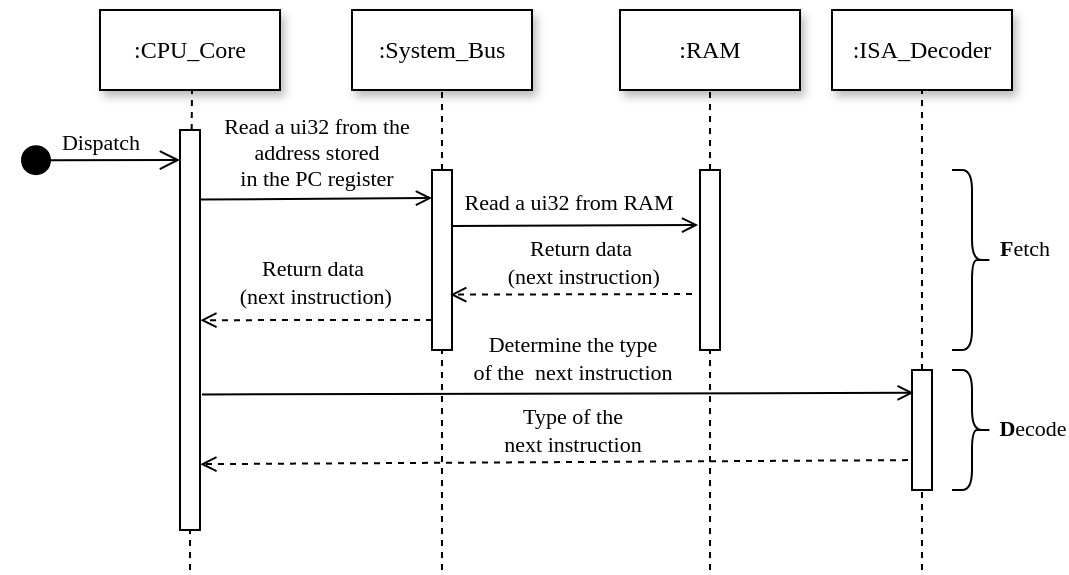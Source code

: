 <mxfile version="21.6.8" type="device">
  <diagram name="Page-1" id="4p5D7s8hnCvoymlpXA6-">
    <mxGraphModel dx="724" dy="433" grid="1" gridSize="10" guides="1" tooltips="1" connect="1" arrows="1" fold="1" page="1" pageScale="1" pageWidth="850" pageHeight="1100" math="0" shadow="0">
      <root>
        <mxCell id="0" />
        <mxCell id="1" parent="0" />
        <mxCell id="SUHM3tpfuQ9IqmDR4t-a-1" value=":CPU_Core" style="rounded=0;whiteSpace=wrap;html=1;shadow=1;fontFamily=Computer Modern;" vertex="1" parent="1">
          <mxGeometry x="234" y="200" width="90" height="40" as="geometry" />
        </mxCell>
        <mxCell id="SUHM3tpfuQ9IqmDR4t-a-2" value=":System_Bus" style="rounded=0;whiteSpace=wrap;html=1;shadow=1;fontFamily=Computer Modern;" vertex="1" parent="1">
          <mxGeometry x="360" y="200" width="90" height="40" as="geometry" />
        </mxCell>
        <mxCell id="SUHM3tpfuQ9IqmDR4t-a-3" value="" style="endArrow=none;dashed=1;html=1;rounded=0;" edge="1" parent="1" source="SUHM3tpfuQ9IqmDR4t-a-6">
          <mxGeometry width="50" height="50" relative="1" as="geometry">
            <mxPoint x="279" y="470" as="sourcePoint" />
            <mxPoint x="280" y="240" as="targetPoint" />
          </mxGeometry>
        </mxCell>
        <mxCell id="SUHM3tpfuQ9IqmDR4t-a-4" value="" style="endArrow=none;dashed=1;html=1;rounded=0;" edge="1" parent="1" source="SUHM3tpfuQ9IqmDR4t-a-8">
          <mxGeometry width="50" height="50" relative="1" as="geometry">
            <mxPoint x="404.58" y="470" as="sourcePoint" />
            <mxPoint x="405" y="240" as="targetPoint" />
          </mxGeometry>
        </mxCell>
        <mxCell id="SUHM3tpfuQ9IqmDR4t-a-5" value="" style="endArrow=none;dashed=1;html=1;rounded=0;entryX=0.5;entryY=1;entryDx=0;entryDy=0;" edge="1" parent="1" target="SUHM3tpfuQ9IqmDR4t-a-6">
          <mxGeometry width="50" height="50" relative="1" as="geometry">
            <mxPoint x="279" y="480" as="sourcePoint" />
            <mxPoint x="279" y="210" as="targetPoint" />
          </mxGeometry>
        </mxCell>
        <mxCell id="SUHM3tpfuQ9IqmDR4t-a-6" value="" style="rounded=0;whiteSpace=wrap;html=1;" vertex="1" parent="1">
          <mxGeometry x="274" y="260" width="10" height="200" as="geometry" />
        </mxCell>
        <mxCell id="SUHM3tpfuQ9IqmDR4t-a-7" value="" style="endArrow=none;dashed=1;html=1;rounded=0;entryX=0.5;entryY=1;entryDx=0;entryDy=0;" edge="1" parent="1" target="SUHM3tpfuQ9IqmDR4t-a-8">
          <mxGeometry width="50" height="50" relative="1" as="geometry">
            <mxPoint x="405" y="480" as="sourcePoint" />
            <mxPoint x="404.58" y="210" as="targetPoint" />
          </mxGeometry>
        </mxCell>
        <mxCell id="SUHM3tpfuQ9IqmDR4t-a-8" value="" style="rounded=0;whiteSpace=wrap;html=1;" vertex="1" parent="1">
          <mxGeometry x="400" y="280" width="10" height="90" as="geometry" />
        </mxCell>
        <mxCell id="SUHM3tpfuQ9IqmDR4t-a-9" value="" style="endArrow=open;html=1;rounded=0;entryX=0;entryY=0.091;entryDx=0;entryDy=0;entryPerimeter=0;exitX=0.98;exitY=0.106;exitDx=0;exitDy=0;exitPerimeter=0;endFill=0;" edge="1" parent="1">
          <mxGeometry width="50" height="50" relative="1" as="geometry">
            <mxPoint x="283.8" y="294.74" as="sourcePoint" />
            <mxPoint x="400" y="294.02" as="targetPoint" />
          </mxGeometry>
        </mxCell>
        <mxCell id="SUHM3tpfuQ9IqmDR4t-a-10" value="Read a ui32 from the&lt;br&gt;address stored &lt;br&gt;in the PC register" style="edgeLabel;html=1;align=center;verticalAlign=middle;resizable=0;points=[];fontFamily=Computer Modern;" vertex="1" connectable="0" parent="SUHM3tpfuQ9IqmDR4t-a-9">
          <mxGeometry x="0.068" y="1" relative="1" as="geometry">
            <mxPoint x="-4" y="-23" as="offset" />
          </mxGeometry>
        </mxCell>
        <mxCell id="SUHM3tpfuQ9IqmDR4t-a-11" value="Dispatch" style="html=1;verticalAlign=bottom;startArrow=circle;startFill=1;endArrow=open;startSize=6;endSize=8;edgeStyle=elbowEdgeStyle;elbow=vertical;curved=0;rounded=0;fontFamily=Computer Modern;" edge="1" parent="1">
          <mxGeometry x="-0.002" width="80" relative="1" as="geometry">
            <mxPoint x="194" y="275.13" as="sourcePoint" />
            <mxPoint x="274" y="275.13" as="targetPoint" />
            <mxPoint as="offset" />
          </mxGeometry>
        </mxCell>
        <mxCell id="SUHM3tpfuQ9IqmDR4t-a-16" value=":RAM" style="rounded=0;whiteSpace=wrap;html=1;shadow=1;fontFamily=Computer Modern;" vertex="1" parent="1">
          <mxGeometry x="494" y="200" width="90" height="40" as="geometry" />
        </mxCell>
        <mxCell id="SUHM3tpfuQ9IqmDR4t-a-17" value="" style="endArrow=none;dashed=1;html=1;rounded=0;entryX=0.5;entryY=1;entryDx=0;entryDy=0;exitX=0.5;exitY=0;exitDx=0;exitDy=0;" edge="1" parent="1" source="SUHM3tpfuQ9IqmDR4t-a-19" target="SUHM3tpfuQ9IqmDR4t-a-16">
          <mxGeometry width="50" height="50" relative="1" as="geometry">
            <mxPoint x="538" y="470" as="sourcePoint" />
            <mxPoint x="540" y="240" as="targetPoint" />
          </mxGeometry>
        </mxCell>
        <mxCell id="SUHM3tpfuQ9IqmDR4t-a-18" value="" style="endArrow=none;dashed=1;html=1;rounded=0;entryX=0.5;entryY=1;entryDx=0;entryDy=0;" edge="1" parent="1" target="SUHM3tpfuQ9IqmDR4t-a-19">
          <mxGeometry width="50" height="50" relative="1" as="geometry">
            <mxPoint x="539" y="480" as="sourcePoint" />
            <mxPoint x="538" y="210" as="targetPoint" />
          </mxGeometry>
        </mxCell>
        <mxCell id="SUHM3tpfuQ9IqmDR4t-a-19" value="" style="rounded=0;whiteSpace=wrap;html=1;" vertex="1" parent="1">
          <mxGeometry x="534" y="280" width="10" height="90" as="geometry" />
        </mxCell>
        <mxCell id="SUHM3tpfuQ9IqmDR4t-a-20" value="" style="endArrow=open;html=1;rounded=0;exitX=1.067;exitY=0.091;exitDx=0;exitDy=0;exitPerimeter=0;entryX=0.006;entryY=0.812;entryDx=0;entryDy=0;entryPerimeter=0;endFill=0;" edge="1" parent="1">
          <mxGeometry width="50" height="50" relative="1" as="geometry">
            <mxPoint x="410.0" y="308" as="sourcePoint" />
            <mxPoint x="533.06" y="307.48" as="targetPoint" />
          </mxGeometry>
        </mxCell>
        <mxCell id="SUHM3tpfuQ9IqmDR4t-a-21" value="Read a ui32 from RAM" style="edgeLabel;html=1;align=center;verticalAlign=middle;resizable=0;points=[];fontFamily=Computer Modern;" vertex="1" connectable="0" parent="SUHM3tpfuQ9IqmDR4t-a-20">
          <mxGeometry x="0.068" y="1" relative="1" as="geometry">
            <mxPoint x="-8" y="-11" as="offset" />
          </mxGeometry>
        </mxCell>
        <mxCell id="SUHM3tpfuQ9IqmDR4t-a-22" value="" style="endArrow=open;html=1;rounded=0;entryX=0.91;entryY=0.906;entryDx=0;entryDy=0;entryPerimeter=0;dashed=1;endFill=0;" edge="1" parent="1">
          <mxGeometry width="50" height="50" relative="1" as="geometry">
            <mxPoint x="530" y="342" as="sourcePoint" />
            <mxPoint x="409.1" y="342.32" as="targetPoint" />
          </mxGeometry>
        </mxCell>
        <mxCell id="SUHM3tpfuQ9IqmDR4t-a-23" value="Return data&lt;br&gt;&amp;nbsp;(next instruction)" style="edgeLabel;html=1;align=center;verticalAlign=middle;resizable=0;points=[];fontFamily=Computer Modern;" vertex="1" connectable="0" parent="SUHM3tpfuQ9IqmDR4t-a-22">
          <mxGeometry x="0.016" y="-1" relative="1" as="geometry">
            <mxPoint x="5" y="-15" as="offset" />
          </mxGeometry>
        </mxCell>
        <mxCell id="SUHM3tpfuQ9IqmDR4t-a-24" value="" style="endArrow=open;html=1;rounded=0;exitX=-0.046;exitY=0.907;exitDx=0;exitDy=0;exitPerimeter=0;dashed=1;entryX=1.016;entryY=0.894;entryDx=0;entryDy=0;entryPerimeter=0;endFill=0;" edge="1" parent="1">
          <mxGeometry width="50" height="50" relative="1" as="geometry">
            <mxPoint x="400" y="355" as="sourcePoint" />
            <mxPoint x="284.16" y="355.08" as="targetPoint" />
          </mxGeometry>
        </mxCell>
        <mxCell id="SUHM3tpfuQ9IqmDR4t-a-33" value="Return data&lt;br&gt;&amp;nbsp;(next instruction)" style="edgeLabel;html=1;align=center;verticalAlign=middle;resizable=0;points=[];fontFamily=Computer Modern;" vertex="1" connectable="0" parent="1">
          <mxGeometry x="339.999" y="336.163" as="geometry" />
        </mxCell>
        <mxCell id="SUHM3tpfuQ9IqmDR4t-a-36" value=":ISA_Decoder" style="rounded=0;whiteSpace=wrap;html=1;shadow=1;fontFamily=Computer Modern;" vertex="1" parent="1">
          <mxGeometry x="600" y="200" width="90" height="40" as="geometry" />
        </mxCell>
        <mxCell id="SUHM3tpfuQ9IqmDR4t-a-37" value="" style="endArrow=none;dashed=1;html=1;rounded=0;entryX=0.5;entryY=1;entryDx=0;entryDy=0;exitX=0.5;exitY=0;exitDx=0;exitDy=0;" edge="1" parent="1" source="SUHM3tpfuQ9IqmDR4t-a-39" target="SUHM3tpfuQ9IqmDR4t-a-36">
          <mxGeometry width="50" height="50" relative="1" as="geometry">
            <mxPoint x="644" y="470" as="sourcePoint" />
            <mxPoint x="646" y="240" as="targetPoint" />
          </mxGeometry>
        </mxCell>
        <mxCell id="SUHM3tpfuQ9IqmDR4t-a-38" value="" style="endArrow=none;dashed=1;html=1;rounded=0;entryX=0.5;entryY=1;entryDx=0;entryDy=0;" edge="1" parent="1" target="SUHM3tpfuQ9IqmDR4t-a-39">
          <mxGeometry width="50" height="50" relative="1" as="geometry">
            <mxPoint x="645" y="480" as="sourcePoint" />
            <mxPoint x="644" y="210" as="targetPoint" />
          </mxGeometry>
        </mxCell>
        <mxCell id="SUHM3tpfuQ9IqmDR4t-a-39" value="" style="rounded=0;whiteSpace=wrap;html=1;" vertex="1" parent="1">
          <mxGeometry x="640" y="380" width="10" height="60" as="geometry" />
        </mxCell>
        <mxCell id="SUHM3tpfuQ9IqmDR4t-a-40" value="" style="endArrow=open;html=1;rounded=0;entryX=0.083;entryY=0.652;entryDx=0;entryDy=0;entryPerimeter=0;endFill=0;exitX=1.097;exitY=0.656;exitDx=0;exitDy=0;exitPerimeter=0;" edge="1" parent="1">
          <mxGeometry width="50" height="50" relative="1" as="geometry">
            <mxPoint x="284.97" y="392.2" as="sourcePoint" />
            <mxPoint x="640.83" y="391.4" as="targetPoint" />
          </mxGeometry>
        </mxCell>
        <mxCell id="SUHM3tpfuQ9IqmDR4t-a-42" value="" style="endArrow=open;html=1;rounded=0;exitX=-0.2;exitY=0.545;exitDx=0;exitDy=0;exitPerimeter=0;dashed=1;entryX=1.016;entryY=0.894;entryDx=0;entryDy=0;entryPerimeter=0;endFill=0;" edge="1" parent="1">
          <mxGeometry width="50" height="50" relative="1" as="geometry">
            <mxPoint x="638" y="425.05" as="sourcePoint" />
            <mxPoint x="284.16" y="427.08" as="targetPoint" />
          </mxGeometry>
        </mxCell>
        <mxCell id="SUHM3tpfuQ9IqmDR4t-a-43" value="Determine the type &lt;br&gt;of the&amp;nbsp; next instruction" style="edgeLabel;html=1;align=center;verticalAlign=middle;resizable=0;points=[];fontFamily=Computer Modern;" vertex="1" connectable="0" parent="1">
          <mxGeometry x="469.999" y="374.003" as="geometry" />
        </mxCell>
        <mxCell id="SUHM3tpfuQ9IqmDR4t-a-44" value="Type of the &lt;br&gt;next instruction" style="edgeLabel;html=1;align=center;verticalAlign=middle;resizable=0;points=[];fontFamily=Computer Modern;" vertex="1" connectable="0" parent="1">
          <mxGeometry x="469.999" y="410.003" as="geometry" />
        </mxCell>
        <mxCell id="SUHM3tpfuQ9IqmDR4t-a-45" value="" style="shape=curlyBracket;whiteSpace=wrap;html=1;rounded=1;flipH=1;labelPosition=right;verticalLabelPosition=middle;align=left;verticalAlign=middle;" vertex="1" parent="1">
          <mxGeometry x="660" y="280" width="20" height="90" as="geometry" />
        </mxCell>
        <mxCell id="SUHM3tpfuQ9IqmDR4t-a-46" value="" style="shape=curlyBracket;whiteSpace=wrap;html=1;rounded=1;flipH=1;labelPosition=right;verticalLabelPosition=middle;align=left;verticalAlign=middle;" vertex="1" parent="1">
          <mxGeometry x="660" y="380" width="20" height="60" as="geometry" />
        </mxCell>
        <mxCell id="SUHM3tpfuQ9IqmDR4t-a-47" value="&lt;b&gt;F&lt;/b&gt;etch" style="edgeLabel;html=1;align=center;verticalAlign=middle;resizable=0;points=[];fontFamily=Computer Modern;" vertex="1" connectable="0" parent="1">
          <mxGeometry x="689.999" y="317.002" as="geometry">
            <mxPoint x="6" y="2" as="offset" />
          </mxGeometry>
        </mxCell>
        <mxCell id="SUHM3tpfuQ9IqmDR4t-a-48" value="&lt;b&gt;D&lt;/b&gt;ecode" style="edgeLabel;html=1;align=center;verticalAlign=middle;resizable=0;points=[];fontFamily=Computer Modern;" vertex="1" connectable="0" parent="1">
          <mxGeometry x="693.999" y="407.002" as="geometry">
            <mxPoint x="6" y="2" as="offset" />
          </mxGeometry>
        </mxCell>
      </root>
    </mxGraphModel>
  </diagram>
</mxfile>
